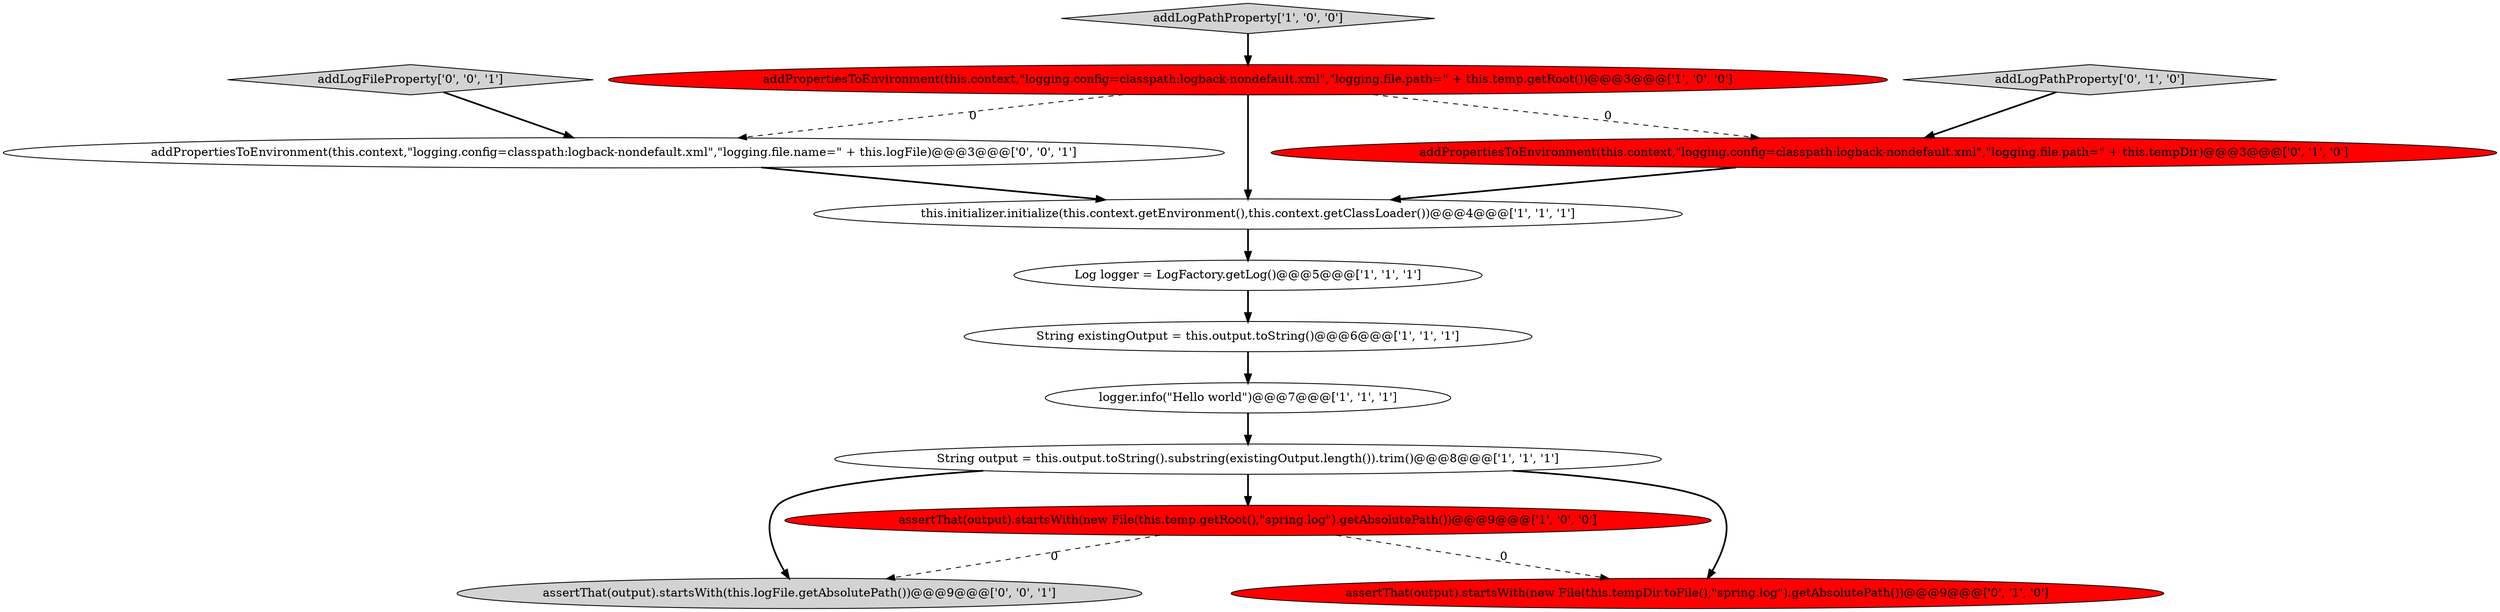 digraph {
10 [style = filled, label = "addPropertiesToEnvironment(this.context,\"logging.config=classpath:logback-nondefault.xml\",\"logging.file.path=\" + this.tempDir)@@@3@@@['0', '1', '0']", fillcolor = red, shape = ellipse image = "AAA1AAABBB2BBB"];
13 [style = filled, label = "assertThat(output).startsWith(this.logFile.getAbsolutePath())@@@9@@@['0', '0', '1']", fillcolor = lightgray, shape = ellipse image = "AAA0AAABBB3BBB"];
3 [style = filled, label = "Log logger = LogFactory.getLog()@@@5@@@['1', '1', '1']", fillcolor = white, shape = ellipse image = "AAA0AAABBB1BBB"];
7 [style = filled, label = "addLogPathProperty['1', '0', '0']", fillcolor = lightgray, shape = diamond image = "AAA0AAABBB1BBB"];
9 [style = filled, label = "addLogPathProperty['0', '1', '0']", fillcolor = lightgray, shape = diamond image = "AAA0AAABBB2BBB"];
1 [style = filled, label = "String existingOutput = this.output.toString()@@@6@@@['1', '1', '1']", fillcolor = white, shape = ellipse image = "AAA0AAABBB1BBB"];
0 [style = filled, label = "addPropertiesToEnvironment(this.context,\"logging.config=classpath:logback-nondefault.xml\",\"logging.file.path=\" + this.temp.getRoot())@@@3@@@['1', '0', '0']", fillcolor = red, shape = ellipse image = "AAA1AAABBB1BBB"];
2 [style = filled, label = "String output = this.output.toString().substring(existingOutput.length()).trim()@@@8@@@['1', '1', '1']", fillcolor = white, shape = ellipse image = "AAA0AAABBB1BBB"];
4 [style = filled, label = "this.initializer.initialize(this.context.getEnvironment(),this.context.getClassLoader())@@@4@@@['1', '1', '1']", fillcolor = white, shape = ellipse image = "AAA0AAABBB1BBB"];
8 [style = filled, label = "assertThat(output).startsWith(new File(this.tempDir.toFile(),\"spring.log\").getAbsolutePath())@@@9@@@['0', '1', '0']", fillcolor = red, shape = ellipse image = "AAA1AAABBB2BBB"];
6 [style = filled, label = "assertThat(output).startsWith(new File(this.temp.getRoot(),\"spring.log\").getAbsolutePath())@@@9@@@['1', '0', '0']", fillcolor = red, shape = ellipse image = "AAA1AAABBB1BBB"];
11 [style = filled, label = "addPropertiesToEnvironment(this.context,\"logging.config=classpath:logback-nondefault.xml\",\"logging.file.name=\" + this.logFile)@@@3@@@['0', '0', '1']", fillcolor = white, shape = ellipse image = "AAA0AAABBB3BBB"];
12 [style = filled, label = "addLogFileProperty['0', '0', '1']", fillcolor = lightgray, shape = diamond image = "AAA0AAABBB3BBB"];
5 [style = filled, label = "logger.info(\"Hello world\")@@@7@@@['1', '1', '1']", fillcolor = white, shape = ellipse image = "AAA0AAABBB1BBB"];
1->5 [style = bold, label=""];
4->3 [style = bold, label=""];
5->2 [style = bold, label=""];
6->8 [style = dashed, label="0"];
7->0 [style = bold, label=""];
0->11 [style = dashed, label="0"];
6->13 [style = dashed, label="0"];
9->10 [style = bold, label=""];
3->1 [style = bold, label=""];
0->4 [style = bold, label=""];
2->6 [style = bold, label=""];
0->10 [style = dashed, label="0"];
2->8 [style = bold, label=""];
11->4 [style = bold, label=""];
2->13 [style = bold, label=""];
12->11 [style = bold, label=""];
10->4 [style = bold, label=""];
}
